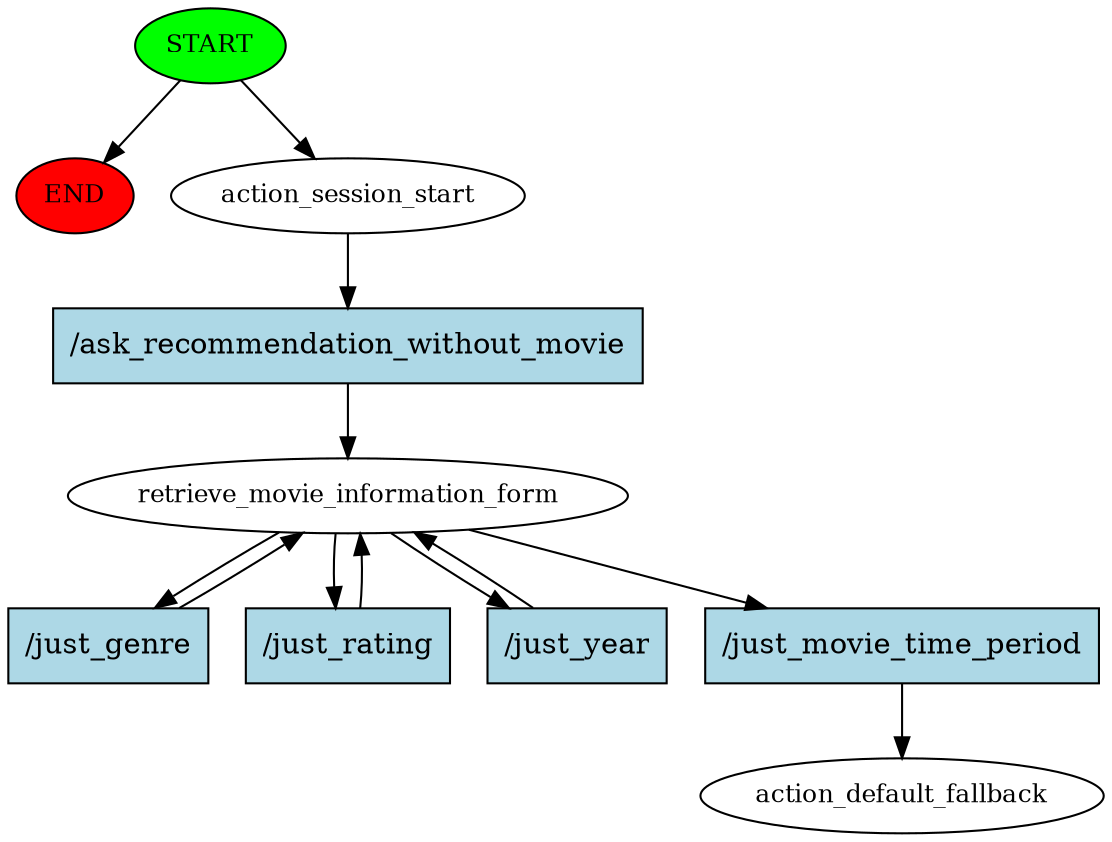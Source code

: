 digraph  {
0 [class="start active", fillcolor=green, fontsize=12, label=START, style=filled];
"-1" [class=end, fillcolor=red, fontsize=12, label=END, style=filled];
1 [class=active, fontsize=12, label=action_session_start];
2 [class=active, fontsize=12, label=retrieve_movie_information_form];
6 [class="dashed active", fontsize=12, label=action_default_fallback];
7 [class="intent active", fillcolor=lightblue, label="/ask_recommendation_without_movie", shape=rect, style=filled];
8 [class="intent active", fillcolor=lightblue, label="/just_genre", shape=rect, style=filled];
9 [class="intent active", fillcolor=lightblue, label="/just_rating", shape=rect, style=filled];
10 [class="intent active", fillcolor=lightblue, label="/just_year", shape=rect, style=filled];
11 [class="intent active", fillcolor=lightblue, label="/just_movie_time_period", shape=rect, style=filled];
0 -> "-1"  [class="", key=NONE, label=""];
0 -> 1  [class=active, key=NONE, label=""];
1 -> 7  [class=active, key=0];
2 -> 8  [class=active, key=0];
2 -> 9  [class=active, key=0];
2 -> 10  [class=active, key=0];
2 -> 11  [class=active, key=0];
7 -> 2  [class=active, key=0];
8 -> 2  [class=active, key=0];
9 -> 2  [class=active, key=0];
10 -> 2  [class=active, key=0];
11 -> 6  [class=active, key=0];
}
